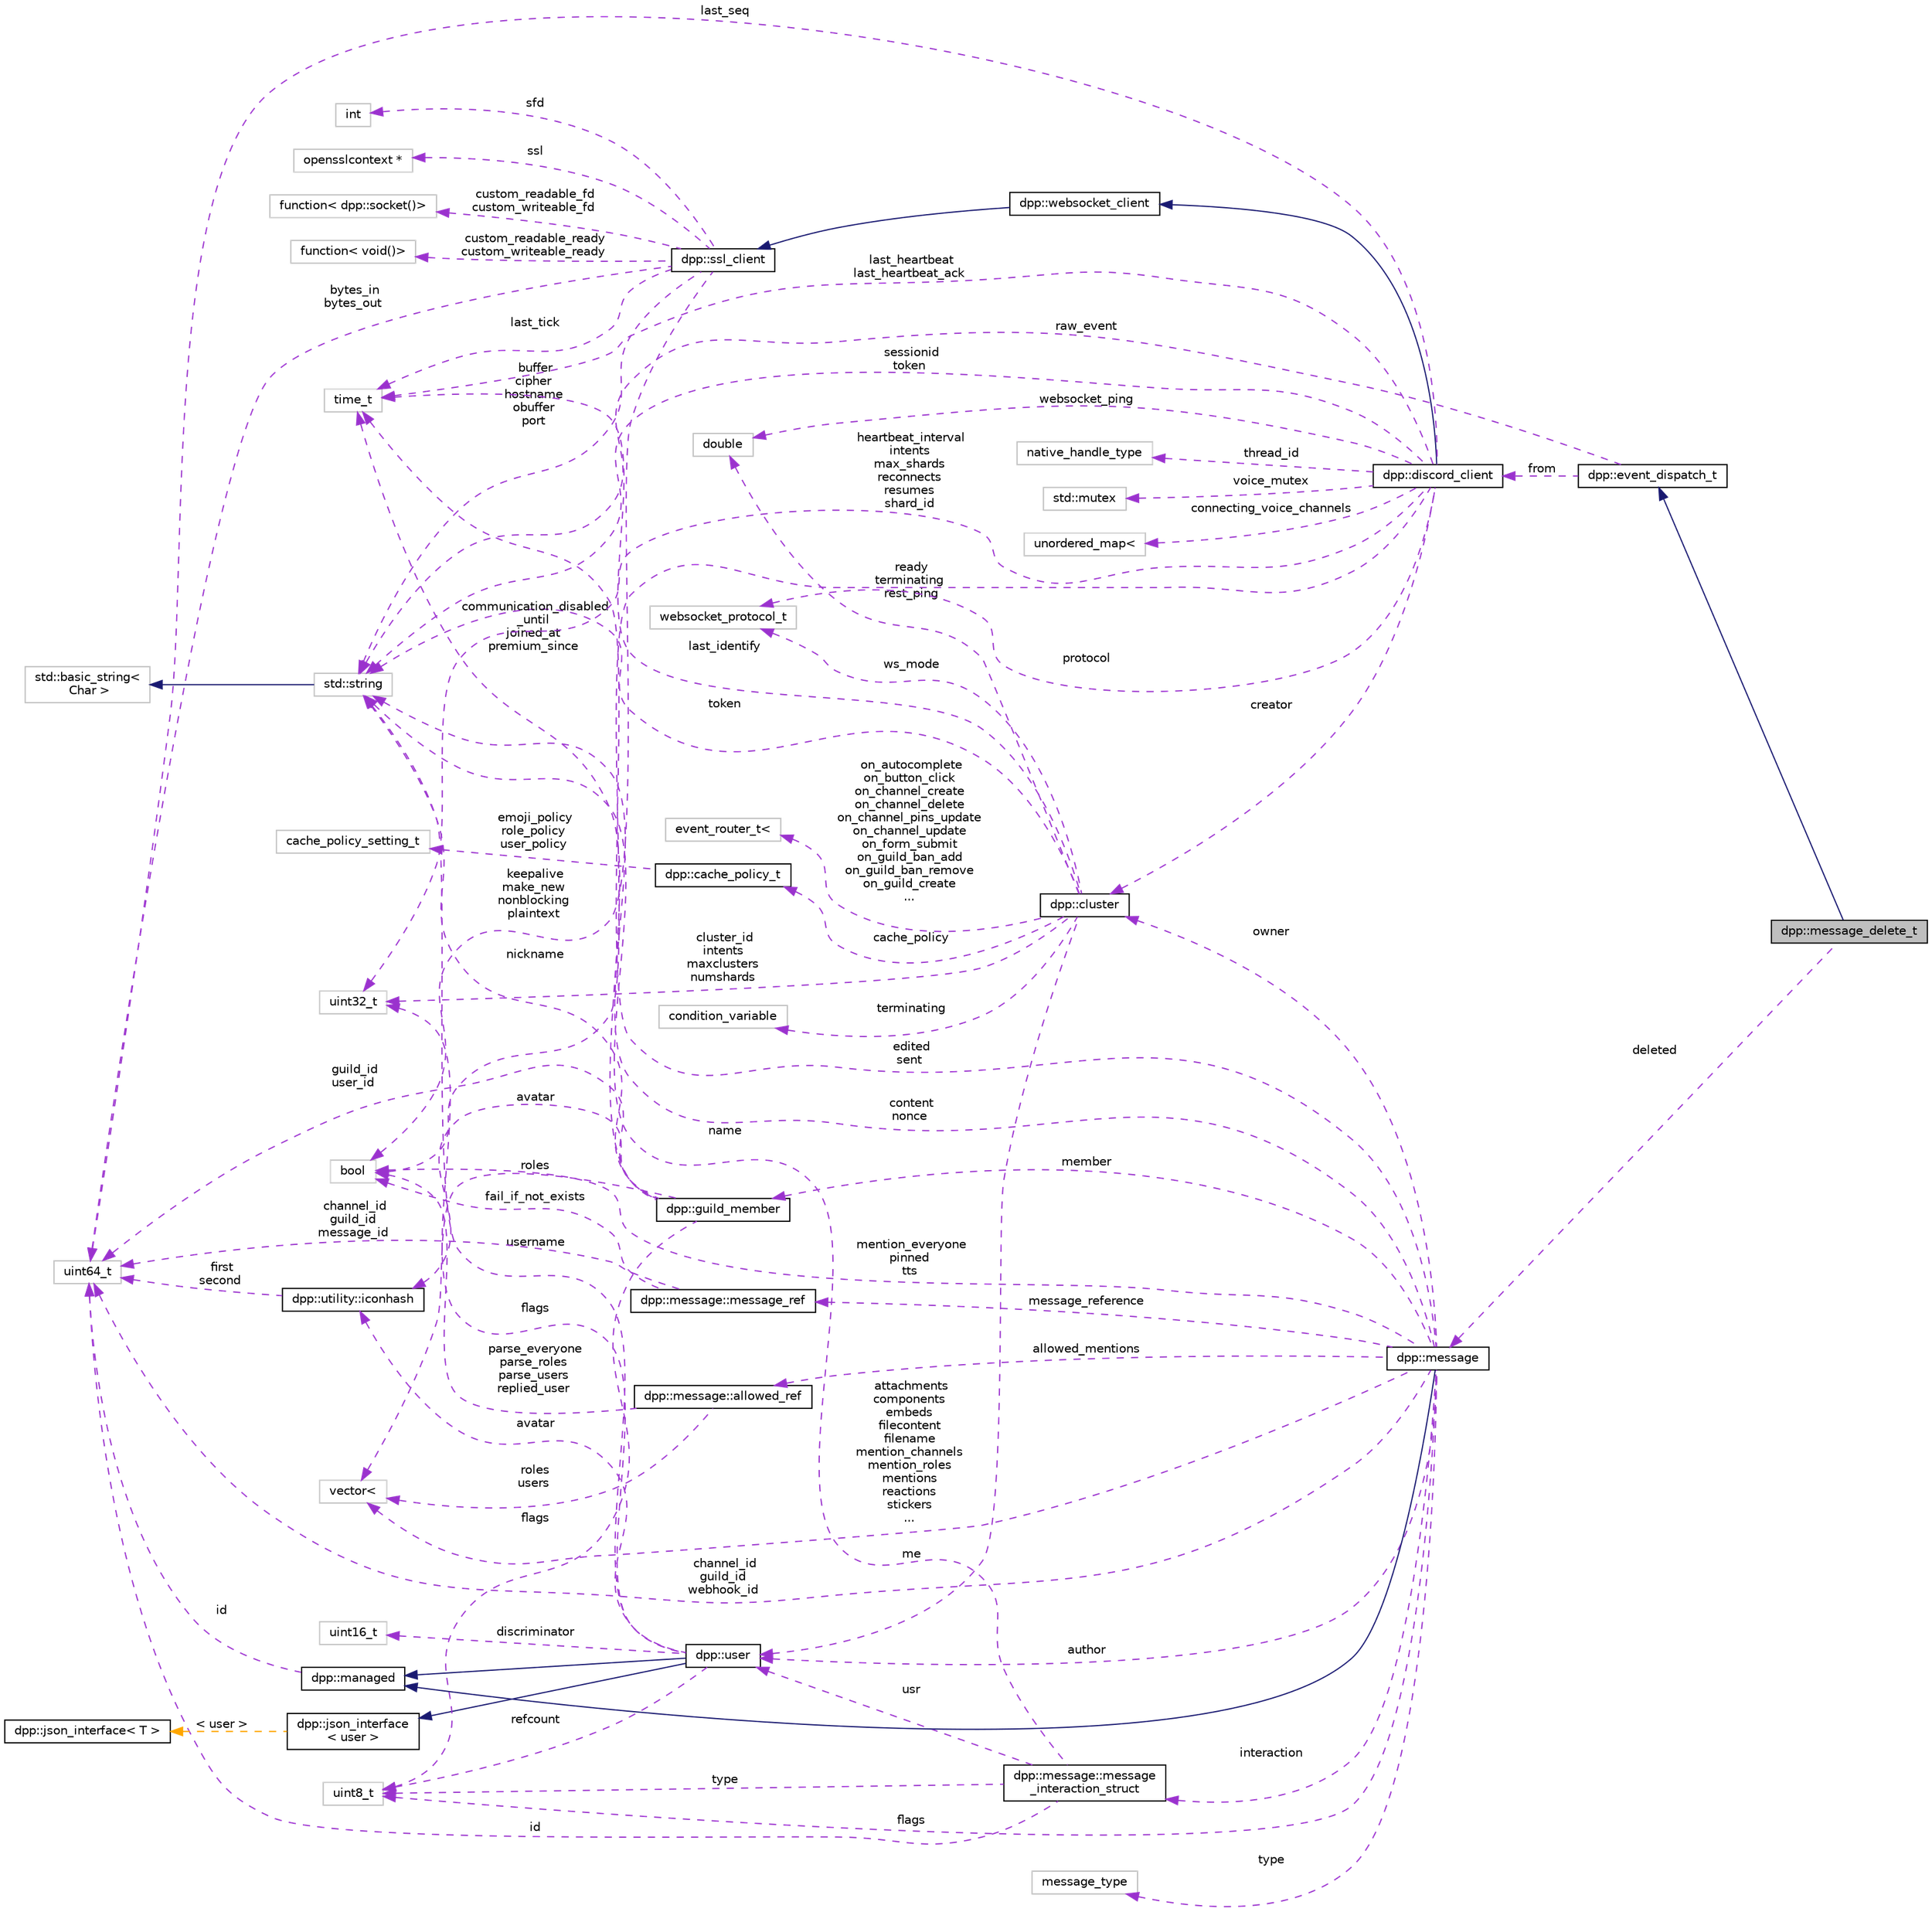digraph "dpp::message_delete_t"
{
 // INTERACTIVE_SVG=YES
 // LATEX_PDF_SIZE
  bgcolor="transparent";
  edge [fontname="Helvetica",fontsize="10",labelfontname="Helvetica",labelfontsize="10"];
  node [fontname="Helvetica",fontsize="10",shape=record];
  rankdir="LR";
  Node1 [label="dpp::message_delete_t",height=0.2,width=0.4,color="black", fillcolor="grey75", style="filled", fontcolor="black",tooltip="Message Deleted."];
  Node2 -> Node1 [dir="back",color="midnightblue",fontsize="10",style="solid",fontname="Helvetica"];
  Node2 [label="dpp::event_dispatch_t",height=0.2,width=0.4,color="black",URL="$structdpp_1_1event__dispatch__t.html",tooltip="Base event parameter struct. Each event you receive from the library will have its parameter derived ..."];
  Node3 -> Node2 [dir="back",color="darkorchid3",fontsize="10",style="dashed",label=" raw_event" ,fontname="Helvetica"];
  Node3 [label="std::string",height=0.2,width=0.4,color="grey75",tooltip=" "];
  Node4 -> Node3 [dir="back",color="midnightblue",fontsize="10",style="solid",fontname="Helvetica"];
  Node4 [label="std::basic_string\<\l Char \>",height=0.2,width=0.4,color="grey75",tooltip=" "];
  Node5 -> Node2 [dir="back",color="darkorchid3",fontsize="10",style="dashed",label=" from" ,fontname="Helvetica"];
  Node5 [label="dpp::discord_client",height=0.2,width=0.4,color="black",URL="$classdpp_1_1discord__client.html",tooltip="Implements a discord client. Each discord_client connects to one shard and derives from a websocket c..."];
  Node6 -> Node5 [dir="back",color="midnightblue",fontsize="10",style="solid",fontname="Helvetica"];
  Node6 [label="dpp::websocket_client",height=0.2,width=0.4,color="black",URL="$classdpp_1_1websocket__client.html",tooltip="Implements a websocket client based on the SSL client."];
  Node7 -> Node6 [dir="back",color="midnightblue",fontsize="10",style="solid",fontname="Helvetica"];
  Node7 [label="dpp::ssl_client",height=0.2,width=0.4,color="black",URL="$classdpp_1_1ssl__client.html",tooltip="Implements a simple non-blocking SSL stream client."];
  Node3 -> Node7 [dir="back",color="darkorchid3",fontsize="10",style="dashed",label=" buffer\ncipher\nhostname\nobuffer\nport" ,fontname="Helvetica"];
  Node8 -> Node7 [dir="back",color="darkorchid3",fontsize="10",style="dashed",label=" keepalive\nmake_new\nnonblocking\nplaintext" ,fontname="Helvetica"];
  Node8 [label="bool",height=0.2,width=0.4,color="grey75",tooltip=" "];
  Node9 -> Node7 [dir="back",color="darkorchid3",fontsize="10",style="dashed",label=" sfd" ,fontname="Helvetica"];
  Node9 [label="int",height=0.2,width=0.4,color="grey75",tooltip=" "];
  Node10 -> Node7 [dir="back",color="darkorchid3",fontsize="10",style="dashed",label=" ssl" ,fontname="Helvetica"];
  Node10 [label="opensslcontext *",height=0.2,width=0.4,color="grey75",tooltip=" "];
  Node11 -> Node7 [dir="back",color="darkorchid3",fontsize="10",style="dashed",label=" last_tick" ,fontname="Helvetica"];
  Node11 [label="time_t",height=0.2,width=0.4,color="grey75",tooltip=" "];
  Node12 -> Node7 [dir="back",color="darkorchid3",fontsize="10",style="dashed",label=" bytes_in\nbytes_out" ,fontname="Helvetica"];
  Node12 [label="uint64_t",height=0.2,width=0.4,color="grey75",tooltip=" "];
  Node13 -> Node7 [dir="back",color="darkorchid3",fontsize="10",style="dashed",label=" custom_readable_fd\ncustom_writeable_fd" ,fontname="Helvetica"];
  Node13 [label="function\< dpp::socket()\>",height=0.2,width=0.4,color="grey75",tooltip=" "];
  Node14 -> Node7 [dir="back",color="darkorchid3",fontsize="10",style="dashed",label=" custom_readable_ready\ncustom_writeable_ready" ,fontname="Helvetica"];
  Node14 [label="function\< void()\>",height=0.2,width=0.4,color="grey75",tooltip=" "];
  Node8 -> Node5 [dir="back",color="darkorchid3",fontsize="10",style="dashed",label=" ready\nterminating" ,fontname="Helvetica"];
  Node15 -> Node5 [dir="back",color="darkorchid3",fontsize="10",style="dashed",label=" creator" ,fontname="Helvetica"];
  Node15 [label="dpp::cluster",height=0.2,width=0.4,color="black",URL="$classdpp_1_1cluster.html",tooltip="The cluster class represents a group of shards and a command queue for sending and receiving commands..."];
  Node3 -> Node15 [dir="back",color="darkorchid3",fontsize="10",style="dashed",label=" token" ,fontname="Helvetica"];
  Node11 -> Node15 [dir="back",color="darkorchid3",fontsize="10",style="dashed",label=" last_identify" ,fontname="Helvetica"];
  Node16 -> Node15 [dir="back",color="darkorchid3",fontsize="10",style="dashed",label=" cluster_id\nintents\nmaxclusters\nnumshards" ,fontname="Helvetica"];
  Node16 [label="uint32_t",height=0.2,width=0.4,color="grey75",tooltip=" "];
  Node17 -> Node15 [dir="back",color="darkorchid3",fontsize="10",style="dashed",label=" rest_ping" ,fontname="Helvetica"];
  Node17 [label="double",height=0.2,width=0.4,color="grey75",tooltip=" "];
  Node18 -> Node15 [dir="back",color="darkorchid3",fontsize="10",style="dashed",label=" me" ,fontname="Helvetica"];
  Node18 [label="dpp::user",height=0.2,width=0.4,color="black",URL="$classdpp_1_1user.html",tooltip="Represents a user on discord. May or may not be a member of a dpp::guild."];
  Node19 -> Node18 [dir="back",color="midnightblue",fontsize="10",style="solid",fontname="Helvetica"];
  Node19 [label="dpp::managed",height=0.2,width=0.4,color="black",URL="$classdpp_1_1managed.html",tooltip="The managed class is the base class for various types that can be stored in a cache that are identifi..."];
  Node12 -> Node19 [dir="back",color="darkorchid3",fontsize="10",style="dashed",label=" id" ,fontname="Helvetica"];
  Node20 -> Node18 [dir="back",color="midnightblue",fontsize="10",style="solid",fontname="Helvetica"];
  Node20 [label="dpp::json_interface\l\< user \>",height=0.2,width=0.4,color="black",URL="$structdpp_1_1json__interface.html",tooltip=" "];
  Node21 -> Node20 [dir="back",color="orange",fontsize="10",style="dashed",label=" \< user \>" ,fontname="Helvetica"];
  Node21 [label="dpp::json_interface\< T \>",height=0.2,width=0.4,color="black",URL="$structdpp_1_1json__interface.html",tooltip="Represents an interface for an object that can optionally implement functions for converting to and f..."];
  Node3 -> Node18 [dir="back",color="darkorchid3",fontsize="10",style="dashed",label=" username" ,fontname="Helvetica"];
  Node22 -> Node18 [dir="back",color="darkorchid3",fontsize="10",style="dashed",label=" avatar" ,fontname="Helvetica"];
  Node22 [label="dpp::utility::iconhash",height=0.2,width=0.4,color="black",URL="$structdpp_1_1utility_1_1iconhash.html",tooltip="Store a 128 bit icon hash (profile picture, server icon etc) as a 128 bit binary value made of two ui..."];
  Node12 -> Node22 [dir="back",color="darkorchid3",fontsize="10",style="dashed",label=" first\nsecond" ,fontname="Helvetica"];
  Node16 -> Node18 [dir="back",color="darkorchid3",fontsize="10",style="dashed",label=" flags" ,fontname="Helvetica"];
  Node23 -> Node18 [dir="back",color="darkorchid3",fontsize="10",style="dashed",label=" discriminator" ,fontname="Helvetica"];
  Node23 [label="uint16_t",height=0.2,width=0.4,color="grey75",tooltip=" "];
  Node24 -> Node18 [dir="back",color="darkorchid3",fontsize="10",style="dashed",label=" refcount" ,fontname="Helvetica"];
  Node24 [label="uint8_t",height=0.2,width=0.4,color="grey75",tooltip=" "];
  Node25 -> Node15 [dir="back",color="darkorchid3",fontsize="10",style="dashed",label=" cache_policy" ,fontname="Helvetica"];
  Node25 [label="dpp::cache_policy_t",height=0.2,width=0.4,color="black",URL="$structdpp_1_1cache__policy__t.html",tooltip="Represents the caching policy of the cluster."];
  Node26 -> Node25 [dir="back",color="darkorchid3",fontsize="10",style="dashed",label=" emoji_policy\nrole_policy\nuser_policy" ,fontname="Helvetica"];
  Node26 [label="cache_policy_setting_t",height=0.2,width=0.4,color="grey75",tooltip=" "];
  Node27 -> Node15 [dir="back",color="darkorchid3",fontsize="10",style="dashed",label=" ws_mode" ,fontname="Helvetica"];
  Node27 [label="websocket_protocol_t",height=0.2,width=0.4,color="grey75",tooltip=" "];
  Node28 -> Node15 [dir="back",color="darkorchid3",fontsize="10",style="dashed",label=" terminating" ,fontname="Helvetica"];
  Node28 [label="condition_variable",height=0.2,width=0.4,color="grey75",tooltip=" "];
  Node29 -> Node15 [dir="back",color="darkorchid3",fontsize="10",style="dashed",label=" on_autocomplete\non_button_click\non_channel_create\non_channel_delete\non_channel_pins_update\non_channel_update\non_form_submit\non_guild_ban_add\non_guild_ban_remove\non_guild_create\n..." ,fontname="Helvetica"];
  Node29 [label="event_router_t\<",height=0.2,width=0.4,color="grey75",tooltip=" "];
  Node16 -> Node5 [dir="back",color="darkorchid3",fontsize="10",style="dashed",label=" heartbeat_interval\nintents\nmax_shards\nreconnects\nresumes\nshard_id" ,fontname="Helvetica"];
  Node11 -> Node5 [dir="back",color="darkorchid3",fontsize="10",style="dashed",label=" last_heartbeat\nlast_heartbeat_ack" ,fontname="Helvetica"];
  Node30 -> Node5 [dir="back",color="darkorchid3",fontsize="10",style="dashed",label=" thread_id" ,fontname="Helvetica"];
  Node30 [label="native_handle_type",height=0.2,width=0.4,color="grey75",tooltip=" "];
  Node12 -> Node5 [dir="back",color="darkorchid3",fontsize="10",style="dashed",label=" last_seq" ,fontname="Helvetica"];
  Node3 -> Node5 [dir="back",color="darkorchid3",fontsize="10",style="dashed",label=" sessionid\ntoken" ,fontname="Helvetica"];
  Node31 -> Node5 [dir="back",color="darkorchid3",fontsize="10",style="dashed",label=" voice_mutex" ,fontname="Helvetica"];
  Node31 [label="std::mutex",height=0.2,width=0.4,color="grey75",tooltip=" "];
  Node17 -> Node5 [dir="back",color="darkorchid3",fontsize="10",style="dashed",label=" websocket_ping" ,fontname="Helvetica"];
  Node27 -> Node5 [dir="back",color="darkorchid3",fontsize="10",style="dashed",label=" protocol" ,fontname="Helvetica"];
  Node32 -> Node5 [dir="back",color="darkorchid3",fontsize="10",style="dashed",label=" connecting_voice_channels" ,fontname="Helvetica"];
  Node32 [label="unordered_map\<",height=0.2,width=0.4,color="grey75",tooltip=" "];
  Node33 -> Node1 [dir="back",color="darkorchid3",fontsize="10",style="dashed",label=" deleted" ,fontname="Helvetica"];
  Node33 [label="dpp::message",height=0.2,width=0.4,color="black",URL="$structdpp_1_1message.html",tooltip="Represents messages sent and received on Discord."];
  Node19 -> Node33 [dir="back",color="midnightblue",fontsize="10",style="solid",fontname="Helvetica"];
  Node12 -> Node33 [dir="back",color="darkorchid3",fontsize="10",style="dashed",label=" channel_id\nguild_id\nwebhook_id" ,fontname="Helvetica"];
  Node18 -> Node33 [dir="back",color="darkorchid3",fontsize="10",style="dashed",label=" author" ,fontname="Helvetica"];
  Node34 -> Node33 [dir="back",color="darkorchid3",fontsize="10",style="dashed",label=" member" ,fontname="Helvetica"];
  Node34 [label="dpp::guild_member",height=0.2,width=0.4,color="black",URL="$classdpp_1_1guild__member.html",tooltip="Represents dpp::user membership upon a dpp::guild. This contains the user's nickname,..."];
  Node3 -> Node34 [dir="back",color="darkorchid3",fontsize="10",style="dashed",label=" nickname" ,fontname="Helvetica"];
  Node35 -> Node34 [dir="back",color="darkorchid3",fontsize="10",style="dashed",label=" roles" ,fontname="Helvetica"];
  Node35 [label="vector\<",height=0.2,width=0.4,color="grey75",tooltip=" "];
  Node12 -> Node34 [dir="back",color="darkorchid3",fontsize="10",style="dashed",label=" guild_id\nuser_id" ,fontname="Helvetica"];
  Node22 -> Node34 [dir="back",color="darkorchid3",fontsize="10",style="dashed",label=" avatar" ,fontname="Helvetica"];
  Node11 -> Node34 [dir="back",color="darkorchid3",fontsize="10",style="dashed",label=" communication_disabled\l_until\njoined_at\npremium_since" ,fontname="Helvetica"];
  Node24 -> Node34 [dir="back",color="darkorchid3",fontsize="10",style="dashed",label=" flags" ,fontname="Helvetica"];
  Node3 -> Node33 [dir="back",color="darkorchid3",fontsize="10",style="dashed",label=" content\nnonce" ,fontname="Helvetica"];
  Node35 -> Node33 [dir="back",color="darkorchid3",fontsize="10",style="dashed",label=" attachments\ncomponents\nembeds\nfilecontent\nfilename\nmention_channels\nmention_roles\nmentions\nreactions\nstickers\n..." ,fontname="Helvetica"];
  Node11 -> Node33 [dir="back",color="darkorchid3",fontsize="10",style="dashed",label=" edited\nsent" ,fontname="Helvetica"];
  Node8 -> Node33 [dir="back",color="darkorchid3",fontsize="10",style="dashed",label=" mention_everyone\npinned\ntts" ,fontname="Helvetica"];
  Node24 -> Node33 [dir="back",color="darkorchid3",fontsize="10",style="dashed",label=" flags" ,fontname="Helvetica"];
  Node36 -> Node33 [dir="back",color="darkorchid3",fontsize="10",style="dashed",label=" type" ,fontname="Helvetica"];
  Node36 [label="message_type",height=0.2,width=0.4,color="grey75",tooltip=" "];
  Node37 -> Node33 [dir="back",color="darkorchid3",fontsize="10",style="dashed",label=" message_reference" ,fontname="Helvetica"];
  Node37 [label="dpp::message::message_ref",height=0.2,width=0.4,color="black",URL="$structdpp_1_1message_1_1message__ref.html",tooltip="Reference to another message, e.g. a reply."];
  Node12 -> Node37 [dir="back",color="darkorchid3",fontsize="10",style="dashed",label=" channel_id\nguild_id\nmessage_id" ,fontname="Helvetica"];
  Node8 -> Node37 [dir="back",color="darkorchid3",fontsize="10",style="dashed",label=" fail_if_not_exists" ,fontname="Helvetica"];
  Node38 -> Node33 [dir="back",color="darkorchid3",fontsize="10",style="dashed",label=" interaction" ,fontname="Helvetica"];
  Node38 [label="dpp::message::message\l_interaction_struct",height=0.2,width=0.4,color="black",URL="$structdpp_1_1message_1_1message__interaction__struct.html",tooltip="Reference to an interaction."];
  Node12 -> Node38 [dir="back",color="darkorchid3",fontsize="10",style="dashed",label=" id" ,fontname="Helvetica"];
  Node24 -> Node38 [dir="back",color="darkorchid3",fontsize="10",style="dashed",label=" type" ,fontname="Helvetica"];
  Node3 -> Node38 [dir="back",color="darkorchid3",fontsize="10",style="dashed",label=" name" ,fontname="Helvetica"];
  Node18 -> Node38 [dir="back",color="darkorchid3",fontsize="10",style="dashed",label=" usr" ,fontname="Helvetica"];
  Node39 -> Node33 [dir="back",color="darkorchid3",fontsize="10",style="dashed",label=" allowed_mentions" ,fontname="Helvetica"];
  Node39 [label="dpp::message::allowed_ref",height=0.2,width=0.4,color="black",URL="$structdpp_1_1message_1_1allowed__ref.html",tooltip="Allowed mentions details."];
  Node8 -> Node39 [dir="back",color="darkorchid3",fontsize="10",style="dashed",label=" parse_everyone\nparse_roles\nparse_users\nreplied_user" ,fontname="Helvetica"];
  Node35 -> Node39 [dir="back",color="darkorchid3",fontsize="10",style="dashed",label=" roles\nusers" ,fontname="Helvetica"];
  Node15 -> Node33 [dir="back",color="darkorchid3",fontsize="10",style="dashed",label=" owner" ,fontname="Helvetica"];
}
